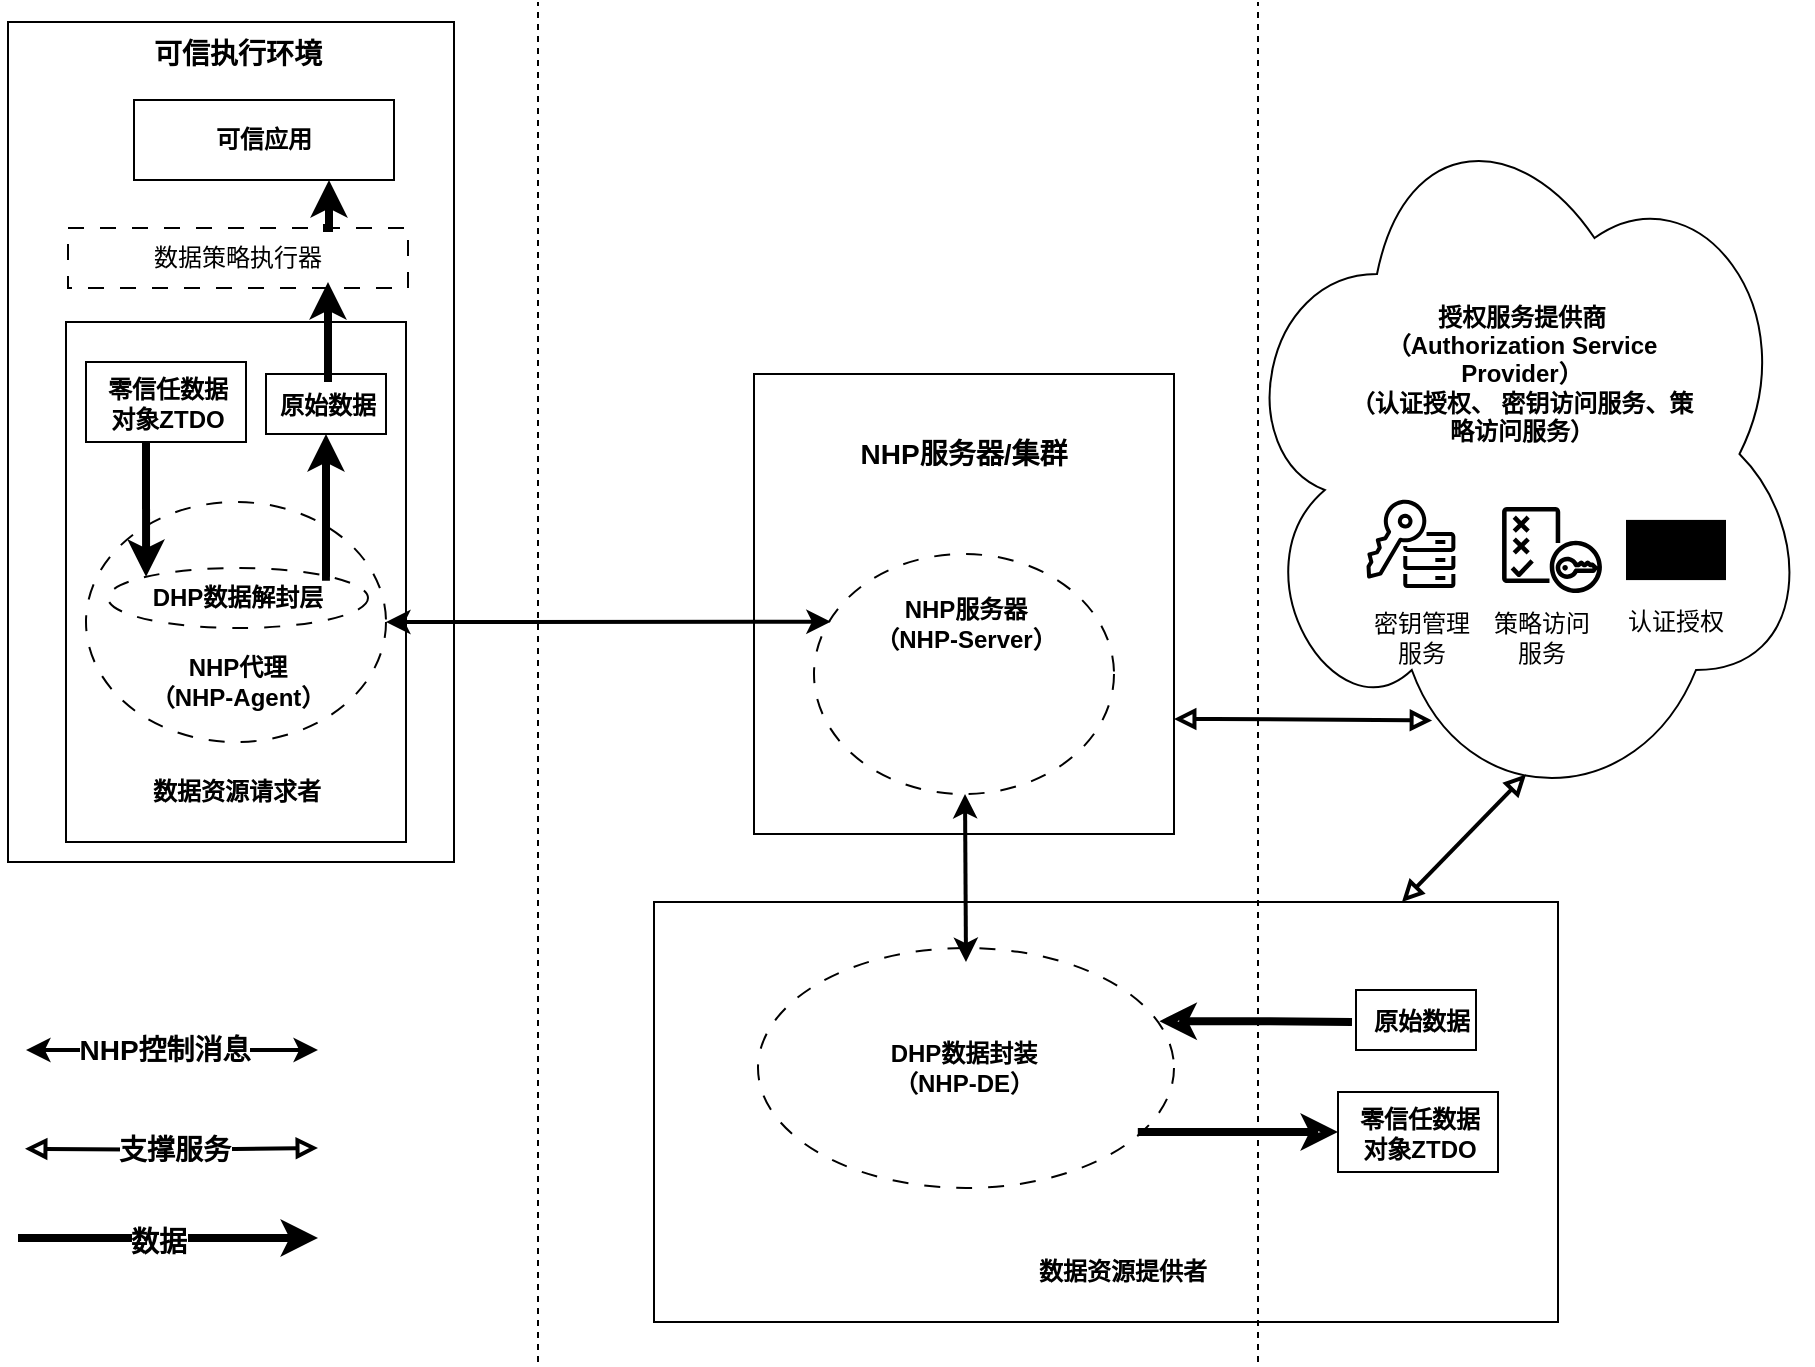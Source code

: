 <mxfile version="26.2.14">
  <diagram name="第 1 页" id="NBELX72EvP4mYWvqCN1p">
    <mxGraphModel dx="1554" dy="822" grid="1" gridSize="10" guides="1" tooltips="1" connect="1" arrows="1" fold="1" page="1" pageScale="1" pageWidth="827" pageHeight="1169" math="0" shadow="0">
      <root>
        <mxCell id="0" />
        <mxCell id="1" parent="0" />
        <mxCell id="X9o5-AmgWms8p3m6Zrc2-3" value="" style="rounded=0;whiteSpace=wrap;html=1;strokeWidth=1;fillColor=none;align=center;" parent="1" vertex="1">
          <mxGeometry x="368" y="370" width="170" height="260" as="geometry" />
        </mxCell>
        <mxCell id="X9o5-AmgWms8p3m6Zrc2-6" value="" style="rounded=0;whiteSpace=wrap;html=1;strokeWidth=1;fillColor=none;align=center;" parent="1" vertex="1">
          <mxGeometry x="339" y="220" width="223" height="420" as="geometry" />
        </mxCell>
        <mxCell id="X9o5-AmgWms8p3m6Zrc2-12" value="" style="ellipse;whiteSpace=wrap;html=1;gradientColor=none;fillColor=none;dashed=1;dashPattern=8 8;" parent="1" vertex="1">
          <mxGeometry x="378" y="460" width="150" height="120" as="geometry" />
        </mxCell>
        <mxCell id="X9o5-AmgWms8p3m6Zrc2-4" value="&lt;b&gt;数据资源请求者&lt;/b&gt;" style="text;html=1;align=center;verticalAlign=middle;whiteSpace=wrap;rounded=0;" parent="1" vertex="1">
          <mxGeometry x="405.5" y="590" width="95" height="30" as="geometry" />
        </mxCell>
        <mxCell id="X9o5-AmgWms8p3m6Zrc2-7" value="&lt;b&gt;可信执行环境&lt;/b&gt;" style="text;html=1;align=center;verticalAlign=middle;whiteSpace=wrap;rounded=0;fontSize=14;" parent="1" vertex="1">
          <mxGeometry x="399" y="221" width="110" height="30" as="geometry" />
        </mxCell>
        <mxCell id="X9o5-AmgWms8p3m6Zrc2-10" value="" style="group" parent="1" vertex="1" connectable="0">
          <mxGeometry x="409" y="259" width="130" height="40" as="geometry" />
        </mxCell>
        <mxCell id="X9o5-AmgWms8p3m6Zrc2-8" value="" style="rounded=0;whiteSpace=wrap;html=1;strokeWidth=1;fillColor=none;align=center;" parent="X9o5-AmgWms8p3m6Zrc2-10" vertex="1">
          <mxGeometry x="-7" width="130" height="40" as="geometry" />
        </mxCell>
        <mxCell id="X9o5-AmgWms8p3m6Zrc2-9" value="&lt;b&gt;可信应用&lt;/b&gt;" style="text;html=1;align=center;verticalAlign=middle;whiteSpace=wrap;rounded=0;" parent="X9o5-AmgWms8p3m6Zrc2-10" vertex="1">
          <mxGeometry x="29.03" y="8" width="57.94" height="24" as="geometry" />
        </mxCell>
        <mxCell id="X9o5-AmgWms8p3m6Zrc2-29" style="edgeStyle=orthogonalEdgeStyle;rounded=0;orthogonalLoop=1;jettySize=auto;html=1;exitX=1;exitY=0;exitDx=0;exitDy=0;entryX=0.5;entryY=1;entryDx=0;entryDy=0;strokeWidth=4;" parent="1" source="X9o5-AmgWms8p3m6Zrc2-11" target="X9o5-AmgWms8p3m6Zrc2-24" edge="1">
          <mxGeometry relative="1" as="geometry">
            <Array as="points">
              <mxPoint x="498" y="497" />
            </Array>
          </mxGeometry>
        </mxCell>
        <mxCell id="X9o5-AmgWms8p3m6Zrc2-11" value="&lt;b&gt;DHP数据解封层&lt;/b&gt;" style="ellipse;whiteSpace=wrap;html=1;gradientColor=none;fillColor=none;dashed=1;dashPattern=8 8;" parent="1" vertex="1">
          <mxGeometry x="389" y="493" width="130" height="30" as="geometry" />
        </mxCell>
        <mxCell id="X9o5-AmgWms8p3m6Zrc2-13" value="&lt;b&gt;NHP代理&lt;/b&gt;&lt;div&gt;&lt;b&gt;（NHP-Agent）&lt;/b&gt;&lt;/div&gt;" style="text;html=1;align=center;verticalAlign=middle;whiteSpace=wrap;rounded=0;" parent="1" vertex="1">
          <mxGeometry x="393.5" y="535" width="120" height="30" as="geometry" />
        </mxCell>
        <mxCell id="X9o5-AmgWms8p3m6Zrc2-14" value="" style="group" parent="1" vertex="1" connectable="0">
          <mxGeometry x="378" y="390" width="80" height="40" as="geometry" />
        </mxCell>
        <mxCell id="X9o5-AmgWms8p3m6Zrc2-20" value="" style="group" parent="X9o5-AmgWms8p3m6Zrc2-14" vertex="1" connectable="0">
          <mxGeometry width="80" height="40" as="geometry" />
        </mxCell>
        <mxCell id="X9o5-AmgWms8p3m6Zrc2-42" value="" style="group" parent="X9o5-AmgWms8p3m6Zrc2-20" vertex="1" connectable="0">
          <mxGeometry width="80" height="40" as="geometry" />
        </mxCell>
        <mxCell id="X9o5-AmgWms8p3m6Zrc2-15" value="" style="rounded=0;whiteSpace=wrap;html=1;strokeWidth=1;fillColor=none;align=center;" parent="X9o5-AmgWms8p3m6Zrc2-42" vertex="1">
          <mxGeometry width="80" height="40" as="geometry" />
        </mxCell>
        <mxCell id="X9o5-AmgWms8p3m6Zrc2-16" value="&lt;b&gt;零信任数据对象ZTDO&lt;/b&gt;" style="text;html=1;align=center;verticalAlign=middle;whiteSpace=wrap;rounded=0;" parent="X9o5-AmgWms8p3m6Zrc2-42" vertex="1">
          <mxGeometry x="6" y="9" width="70" height="24" as="geometry" />
        </mxCell>
        <mxCell id="X9o5-AmgWms8p3m6Zrc2-22" value="" style="group" parent="1" vertex="1" connectable="0">
          <mxGeometry x="458" y="396" width="80" height="40" as="geometry" />
        </mxCell>
        <mxCell id="X9o5-AmgWms8p3m6Zrc2-23" value="" style="group" parent="X9o5-AmgWms8p3m6Zrc2-22" vertex="1" connectable="0">
          <mxGeometry width="80" height="40" as="geometry" />
        </mxCell>
        <mxCell id="X9o5-AmgWms8p3m6Zrc2-47" value="" style="group" parent="X9o5-AmgWms8p3m6Zrc2-23" vertex="1" connectable="0">
          <mxGeometry x="6" width="70" height="30" as="geometry" />
        </mxCell>
        <mxCell id="X9o5-AmgWms8p3m6Zrc2-24" value="" style="rounded=0;whiteSpace=wrap;html=1;strokeWidth=1;fillColor=none;align=center;" parent="X9o5-AmgWms8p3m6Zrc2-47" vertex="1">
          <mxGeometry x="4" width="60" height="30" as="geometry" />
        </mxCell>
        <mxCell id="X9o5-AmgWms8p3m6Zrc2-25" value="&lt;b&gt;原始数据&lt;/b&gt;" style="text;html=1;align=center;verticalAlign=middle;whiteSpace=wrap;rounded=0;" parent="X9o5-AmgWms8p3m6Zrc2-47" vertex="1">
          <mxGeometry y="4" width="70" height="24" as="geometry" />
        </mxCell>
        <mxCell id="X9o5-AmgWms8p3m6Zrc2-28" style="edgeStyle=orthogonalEdgeStyle;rounded=0;orthogonalLoop=1;jettySize=auto;html=1;entryX=0;entryY=0;entryDx=0;entryDy=0;strokeWidth=4;" parent="1" target="X9o5-AmgWms8p3m6Zrc2-11" edge="1">
          <mxGeometry relative="1" as="geometry">
            <mxPoint x="408" y="430" as="sourcePoint" />
            <Array as="points">
              <mxPoint x="408" y="430" />
            </Array>
          </mxGeometry>
        </mxCell>
        <mxCell id="X9o5-AmgWms8p3m6Zrc2-30" style="edgeStyle=orthogonalEdgeStyle;rounded=0;orthogonalLoop=1;jettySize=auto;html=1;exitX=0.5;exitY=0;exitDx=0;exitDy=0;strokeWidth=4;" parent="1" source="X9o5-AmgWms8p3m6Zrc2-25" edge="1">
          <mxGeometry relative="1" as="geometry">
            <mxPoint x="499" y="350" as="targetPoint" />
          </mxGeometry>
        </mxCell>
        <mxCell id="X9o5-AmgWms8p3m6Zrc2-31" value="" style="endArrow=none;dashed=1;html=1;rounded=0;" parent="1" edge="1">
          <mxGeometry width="50" height="50" relative="1" as="geometry">
            <mxPoint x="604" y="890" as="sourcePoint" />
            <mxPoint x="604" y="210" as="targetPoint" />
          </mxGeometry>
        </mxCell>
        <mxCell id="X9o5-AmgWms8p3m6Zrc2-32" value="" style="rounded=0;whiteSpace=wrap;html=1;strokeWidth=1;fillColor=none;align=center;" parent="1" vertex="1">
          <mxGeometry x="712" y="396" width="210" height="230" as="geometry" />
        </mxCell>
        <mxCell id="X9o5-AmgWms8p3m6Zrc2-33" value="&lt;b&gt;NHP服务器/集群&lt;/b&gt;" style="text;html=1;align=center;verticalAlign=middle;whiteSpace=wrap;rounded=0;fontSize=14;" parent="1" vertex="1">
          <mxGeometry x="762" y="421" width="110" height="30" as="geometry" />
        </mxCell>
        <mxCell id="X9o5-AmgWms8p3m6Zrc2-34" value="" style="ellipse;whiteSpace=wrap;html=1;gradientColor=none;fillColor=none;dashed=1;dashPattern=8 8;" parent="1" vertex="1">
          <mxGeometry x="742" y="486" width="150" height="120" as="geometry" />
        </mxCell>
        <mxCell id="X9o5-AmgWms8p3m6Zrc2-35" value="&lt;b&gt;NHP服务器&lt;/b&gt;&lt;div&gt;&lt;b&gt;（NHP-Server）&lt;/b&gt;&lt;/div&gt;" style="text;html=1;align=center;verticalAlign=middle;whiteSpace=wrap;rounded=0;" parent="1" vertex="1">
          <mxGeometry x="757.5" y="506" width="120" height="30" as="geometry" />
        </mxCell>
        <mxCell id="X9o5-AmgWms8p3m6Zrc2-37" value="" style="endArrow=classic;startArrow=classic;html=1;rounded=0;exitX=1;exitY=0.5;exitDx=0;exitDy=0;entryX=0.056;entryY=0.282;entryDx=0;entryDy=0;entryPerimeter=0;strokeWidth=2;" parent="1" source="X9o5-AmgWms8p3m6Zrc2-12" target="X9o5-AmgWms8p3m6Zrc2-34" edge="1">
          <mxGeometry width="50" height="50" relative="1" as="geometry">
            <mxPoint x="614" y="490" as="sourcePoint" />
            <mxPoint x="664" y="440" as="targetPoint" />
          </mxGeometry>
        </mxCell>
        <mxCell id="X9o5-AmgWms8p3m6Zrc2-38" value="" style="endArrow=none;dashed=1;html=1;rounded=0;" parent="1" edge="1">
          <mxGeometry width="50" height="50" relative="1" as="geometry">
            <mxPoint x="964" y="890" as="sourcePoint" />
            <mxPoint x="964" y="210" as="targetPoint" />
          </mxGeometry>
        </mxCell>
        <mxCell id="X9o5-AmgWms8p3m6Zrc2-39" value="" style="rounded=0;whiteSpace=wrap;html=1;strokeWidth=1;fillColor=none;align=center;" parent="1" vertex="1">
          <mxGeometry x="662" y="660" width="452" height="210" as="geometry" />
        </mxCell>
        <mxCell id="X9o5-AmgWms8p3m6Zrc2-57" style="edgeStyle=orthogonalEdgeStyle;rounded=0;orthogonalLoop=1;jettySize=auto;html=1;exitX=0.965;exitY=0.305;exitDx=0;exitDy=0;entryX=0;entryY=0.5;entryDx=0;entryDy=0;exitPerimeter=0;strokeWidth=4;startArrow=classic;startFill=0;endArrow=none;" parent="1" source="X9o5-AmgWms8p3m6Zrc2-40" target="X9o5-AmgWms8p3m6Zrc2-50" edge="1">
          <mxGeometry relative="1" as="geometry" />
        </mxCell>
        <mxCell id="X9o5-AmgWms8p3m6Zrc2-40" value="" style="ellipse;whiteSpace=wrap;html=1;gradientColor=none;fillColor=none;dashed=1;dashPattern=8 8;" parent="1" vertex="1">
          <mxGeometry x="714" y="683" width="208" height="120" as="geometry" />
        </mxCell>
        <mxCell id="X9o5-AmgWms8p3m6Zrc2-41" value="&lt;b&gt;DHP数据封装&lt;/b&gt;&lt;div&gt;&lt;b&gt;（NHP-DE）&lt;/b&gt;&lt;/div&gt;" style="text;html=1;align=center;verticalAlign=middle;whiteSpace=wrap;rounded=0;" parent="1" vertex="1">
          <mxGeometry x="757" y="728" width="120" height="30" as="geometry" />
        </mxCell>
        <mxCell id="X9o5-AmgWms8p3m6Zrc2-43" value="" style="group" parent="1" vertex="1" connectable="0">
          <mxGeometry x="1004" y="755" width="80" height="40" as="geometry" />
        </mxCell>
        <mxCell id="X9o5-AmgWms8p3m6Zrc2-44" value="" style="rounded=0;whiteSpace=wrap;html=1;strokeWidth=1;fillColor=none;align=center;" parent="X9o5-AmgWms8p3m6Zrc2-43" vertex="1">
          <mxGeometry width="80" height="40" as="geometry" />
        </mxCell>
        <mxCell id="X9o5-AmgWms8p3m6Zrc2-45" value="&lt;b&gt;零信任数据对象ZTDO&lt;/b&gt;" style="text;html=1;align=center;verticalAlign=middle;whiteSpace=wrap;rounded=0;" parent="X9o5-AmgWms8p3m6Zrc2-43" vertex="1">
          <mxGeometry x="6" y="9" width="70" height="24" as="geometry" />
        </mxCell>
        <mxCell id="X9o5-AmgWms8p3m6Zrc2-48" value="" style="group" parent="1" vertex="1" connectable="0">
          <mxGeometry x="1014" y="704" width="70" height="30" as="geometry" />
        </mxCell>
        <mxCell id="X9o5-AmgWms8p3m6Zrc2-51" value="" style="group" parent="X9o5-AmgWms8p3m6Zrc2-48" vertex="1" connectable="0">
          <mxGeometry x="-3" width="70" height="30" as="geometry" />
        </mxCell>
        <mxCell id="X9o5-AmgWms8p3m6Zrc2-49" value="" style="rounded=0;whiteSpace=wrap;html=1;strokeWidth=1;fillColor=none;align=center;" parent="X9o5-AmgWms8p3m6Zrc2-51" vertex="1">
          <mxGeometry x="2" width="60" height="30" as="geometry" />
        </mxCell>
        <mxCell id="X9o5-AmgWms8p3m6Zrc2-50" value="&lt;b&gt;原始数据&lt;/b&gt;" style="text;html=1;align=center;verticalAlign=middle;whiteSpace=wrap;rounded=0;" parent="X9o5-AmgWms8p3m6Zrc2-51" vertex="1">
          <mxGeometry y="4" width="70" height="24" as="geometry" />
        </mxCell>
        <mxCell id="X9o5-AmgWms8p3m6Zrc2-55" style="edgeStyle=orthogonalEdgeStyle;rounded=0;orthogonalLoop=1;jettySize=auto;html=1;exitX=0.5;exitY=1;exitDx=0;exitDy=0;" parent="1" source="X9o5-AmgWms8p3m6Zrc2-39" target="X9o5-AmgWms8p3m6Zrc2-39" edge="1">
          <mxGeometry relative="1" as="geometry" />
        </mxCell>
        <mxCell id="X9o5-AmgWms8p3m6Zrc2-56" style="edgeStyle=orthogonalEdgeStyle;rounded=0;orthogonalLoop=1;jettySize=auto;html=1;exitX=0;exitY=0.5;exitDx=0;exitDy=0;entryX=0.913;entryY=0.767;entryDx=0;entryDy=0;entryPerimeter=0;strokeWidth=4;startArrow=classic;startFill=0;endArrow=none;" parent="1" source="X9o5-AmgWms8p3m6Zrc2-44" target="X9o5-AmgWms8p3m6Zrc2-40" edge="1">
          <mxGeometry relative="1" as="geometry" />
        </mxCell>
        <mxCell id="X9o5-AmgWms8p3m6Zrc2-58" value="&lt;b&gt;数据资源提供者&lt;/b&gt;" style="text;html=1;align=center;verticalAlign=middle;whiteSpace=wrap;rounded=0;" parent="1" vertex="1">
          <mxGeometry x="844" y="830" width="105" height="30" as="geometry" />
        </mxCell>
        <mxCell id="X9o5-AmgWms8p3m6Zrc2-59" value="" style="ellipse;shape=cloud;whiteSpace=wrap;html=1;gradientColor=none;fillColor=none;" parent="1" vertex="1">
          <mxGeometry x="951" y="256" width="290" height="360" as="geometry" />
        </mxCell>
        <mxCell id="X9o5-AmgWms8p3m6Zrc2-60" value="&lt;font&gt;&lt;b&gt;授权服务提供商&lt;/b&gt;&lt;/font&gt;&lt;div&gt;&lt;font&gt;&lt;b&gt;（Authorization Service Provider）&lt;/b&gt;&lt;/font&gt;&lt;/div&gt;&lt;div&gt;&lt;b&gt;（认证授权、 密钥访问服务、策略访问服务）&lt;/b&gt;&lt;/div&gt;" style="text;html=1;align=center;verticalAlign=middle;whiteSpace=wrap;rounded=0;" parent="1" vertex="1">
          <mxGeometry x="1006" y="336" width="180" height="120" as="geometry" />
        </mxCell>
        <mxCell id="X9o5-AmgWms8p3m6Zrc2-62" value="认证授权" style="text;html=1;align=center;verticalAlign=middle;whiteSpace=wrap;rounded=0;" parent="1" vertex="1">
          <mxGeometry x="1143" y="505" width="60" height="30" as="geometry" />
        </mxCell>
        <mxCell id="X9o5-AmgWms8p3m6Zrc2-63" value="" style="sketch=0;outlineConnect=0;fontColor=#232F3E;gradientColor=none;fillColor=light-dark(#000000, #61820b);strokeColor=none;dashed=0;verticalLabelPosition=bottom;verticalAlign=top;align=center;html=1;fontSize=12;fontStyle=0;aspect=fixed;pointerEvents=1;shape=mxgraph.aws4.policy;" parent="1" vertex="1">
          <mxGeometry x="1085.97" y="462.5" width="50.06" height="43" as="geometry" />
        </mxCell>
        <mxCell id="X9o5-AmgWms8p3m6Zrc2-64" value="策略访问服务" style="text;html=1;align=center;verticalAlign=middle;whiteSpace=wrap;rounded=0;" parent="1" vertex="1">
          <mxGeometry x="1076.03" y="513" width="60" height="30" as="geometry" />
        </mxCell>
        <mxCell id="X9o5-AmgWms8p3m6Zrc2-66" value="" style="sketch=0;verticalLabelPosition=bottom;sketch=0;aspect=fixed;html=1;verticalAlign=top;strokeColor=none;fillColor=#000000;align=center;outlineConnect=0;pointerEvents=1;shape=mxgraph.citrix2.citrix_federated_authentication_service2;" parent="1" vertex="1">
          <mxGeometry x="1148" y="468.95" width="50" height="30.095" as="geometry" />
        </mxCell>
        <mxCell id="X9o5-AmgWms8p3m6Zrc2-67" value="" style="sketch=0;outlineConnect=0;fontColor=#232F3E;gradientColor=none;fillColor=#000000;strokeColor=none;dashed=0;verticalLabelPosition=bottom;verticalAlign=top;align=center;html=1;fontSize=12;fontStyle=0;aspect=fixed;pointerEvents=1;shape=mxgraph.aws4.key_management_service_external_key_store;" parent="1" vertex="1">
          <mxGeometry x="1017.97" y="458" width="45" height="45" as="geometry" />
        </mxCell>
        <mxCell id="X9o5-AmgWms8p3m6Zrc2-68" value="密钥管理服务" style="text;html=1;align=center;verticalAlign=middle;whiteSpace=wrap;rounded=0;" parent="1" vertex="1">
          <mxGeometry x="1016" y="513" width="60" height="30" as="geometry" />
        </mxCell>
        <mxCell id="X9o5-AmgWms8p3m6Zrc2-70" style="edgeStyle=orthogonalEdgeStyle;rounded=0;orthogonalLoop=1;jettySize=auto;html=1;exitX=1;exitY=0.75;exitDx=0;exitDy=0;entryX=0.345;entryY=0.87;entryDx=0;entryDy=0;entryPerimeter=0;endArrow=block;endFill=0;startArrow=block;startFill=0;strokeWidth=2;" parent="1" source="X9o5-AmgWms8p3m6Zrc2-32" target="X9o5-AmgWms8p3m6Zrc2-59" edge="1">
          <mxGeometry relative="1" as="geometry" />
        </mxCell>
        <mxCell id="X9o5-AmgWms8p3m6Zrc2-71" style="edgeStyle=orthogonalEdgeStyle;rounded=0;orthogonalLoop=1;jettySize=auto;html=1;exitX=0.965;exitY=0.305;exitDx=0;exitDy=0;exitPerimeter=0;strokeWidth=4;" parent="1" edge="1">
          <mxGeometry relative="1" as="geometry">
            <mxPoint x="344" y="828" as="sourcePoint" />
            <mxPoint x="494" y="828" as="targetPoint" />
          </mxGeometry>
        </mxCell>
        <mxCell id="X9o5-AmgWms8p3m6Zrc2-72" value="&lt;font style=&quot;font-size: 14px;&quot;&gt;&lt;b style=&quot;&quot;&gt;数据&lt;/b&gt;&lt;/font&gt;" style="edgeLabel;html=1;align=center;verticalAlign=middle;resizable=0;points=[];" parent="X9o5-AmgWms8p3m6Zrc2-71" vertex="1" connectable="0">
          <mxGeometry x="-0.065" y="-2" relative="1" as="geometry">
            <mxPoint as="offset" />
          </mxGeometry>
        </mxCell>
        <mxCell id="X9o5-AmgWms8p3m6Zrc2-75" style="edgeStyle=orthogonalEdgeStyle;rounded=0;orthogonalLoop=1;jettySize=auto;html=1;exitX=1;exitY=0.75;exitDx=0;exitDy=0;endArrow=block;endFill=0;startArrow=block;startFill=0;strokeWidth=2;" parent="1" edge="1">
          <mxGeometry relative="1" as="geometry">
            <mxPoint x="347.5" y="783.37" as="sourcePoint" />
            <mxPoint x="494" y="783" as="targetPoint" />
          </mxGeometry>
        </mxCell>
        <mxCell id="X9o5-AmgWms8p3m6Zrc2-76" value="&lt;font style=&quot;font-size: 14px;&quot;&gt;&lt;b&gt;支撑服务&lt;/b&gt;&lt;/font&gt;" style="edgeLabel;html=1;align=center;verticalAlign=middle;resizable=0;points=[];" parent="X9o5-AmgWms8p3m6Zrc2-75" vertex="1" connectable="0">
          <mxGeometry x="-0.009" relative="1" as="geometry">
            <mxPoint x="1" as="offset" />
          </mxGeometry>
        </mxCell>
        <mxCell id="X9o5-AmgWms8p3m6Zrc2-77" value="" style="endArrow=classic;startArrow=classic;html=1;rounded=0;strokeWidth=2;" parent="1" edge="1">
          <mxGeometry width="50" height="50" relative="1" as="geometry">
            <mxPoint x="348" y="734" as="sourcePoint" />
            <mxPoint x="494" y="734" as="targetPoint" />
          </mxGeometry>
        </mxCell>
        <mxCell id="X9o5-AmgWms8p3m6Zrc2-78" value="&lt;font style=&quot;font-size: 14px;&quot;&gt;&lt;b&gt;NHP控制消息&lt;/b&gt;&lt;/font&gt;" style="edgeLabel;html=1;align=center;verticalAlign=middle;resizable=0;points=[];" parent="X9o5-AmgWms8p3m6Zrc2-77" vertex="1" connectable="0">
          <mxGeometry x="-0.053" relative="1" as="geometry">
            <mxPoint as="offset" />
          </mxGeometry>
        </mxCell>
        <mxCell id="X9o5-AmgWms8p3m6Zrc2-81" style="edgeStyle=orthogonalEdgeStyle;rounded=0;orthogonalLoop=1;jettySize=auto;html=1;exitX=0.75;exitY=0;exitDx=0;exitDy=0;entryX=0.75;entryY=1;entryDx=0;entryDy=0;strokeWidth=4;" parent="1" source="X9o5-AmgWms8p3m6Zrc2-79" target="X9o5-AmgWms8p3m6Zrc2-8" edge="1">
          <mxGeometry relative="1" as="geometry" />
        </mxCell>
        <mxCell id="X9o5-AmgWms8p3m6Zrc2-79" value="数据策略执行器" style="rounded=0;whiteSpace=wrap;html=1;fillColor=none;dashed=1;dashPattern=8 8;" parent="1" vertex="1">
          <mxGeometry x="369" y="323" width="170" height="30" as="geometry" />
        </mxCell>
        <mxCell id="UsX--a53koK76Qtb-EmN-2" value="" style="endArrow=block;startArrow=block;html=1;rounded=0;entryX=0.507;entryY=0.945;entryDx=0;entryDy=0;entryPerimeter=0;strokeWidth=2;endFill=0;startFill=0;" parent="1" target="X9o5-AmgWms8p3m6Zrc2-59" edge="1">
          <mxGeometry width="50" height="50" relative="1" as="geometry">
            <mxPoint x="1035.97" y="660" as="sourcePoint" />
            <mxPoint x="1085.97" y="610" as="targetPoint" />
          </mxGeometry>
        </mxCell>
        <mxCell id="00Q6gjnknBjYlm8V0BdB-1" value="" style="endArrow=classic;startArrow=classic;html=1;rounded=0;strokeWidth=2;" edge="1" parent="1">
          <mxGeometry width="50" height="50" relative="1" as="geometry">
            <mxPoint x="818" y="690" as="sourcePoint" />
            <mxPoint x="817.5" y="606" as="targetPoint" />
          </mxGeometry>
        </mxCell>
      </root>
    </mxGraphModel>
  </diagram>
</mxfile>
